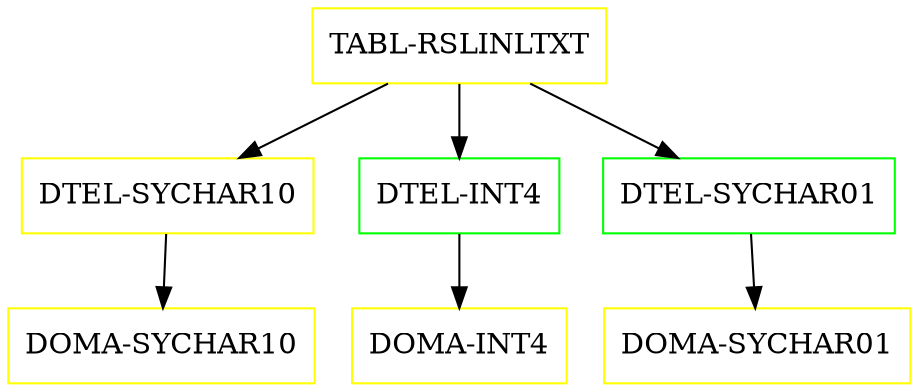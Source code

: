 digraph G {
  "TABL-RSLINLTXT" [shape=box,color=yellow];
  "DTEL-SYCHAR10" [shape=box,color=yellow,URL="./DTEL_SYCHAR10.html"];
  "DOMA-SYCHAR10" [shape=box,color=yellow,URL="./DOMA_SYCHAR10.html"];
  "DTEL-INT4" [shape=box,color=green,URL="./DTEL_INT4.html"];
  "DOMA-INT4" [shape=box,color=yellow,URL="./DOMA_INT4.html"];
  "DTEL-SYCHAR01" [shape=box,color=green,URL="./DTEL_SYCHAR01.html"];
  "DOMA-SYCHAR01" [shape=box,color=yellow,URL="./DOMA_SYCHAR01.html"];
  "TABL-RSLINLTXT" -> "DTEL-SYCHAR01";
  "TABL-RSLINLTXT" -> "DTEL-INT4";
  "TABL-RSLINLTXT" -> "DTEL-SYCHAR10";
  "DTEL-SYCHAR10" -> "DOMA-SYCHAR10";
  "DTEL-INT4" -> "DOMA-INT4";
  "DTEL-SYCHAR01" -> "DOMA-SYCHAR01";
}
